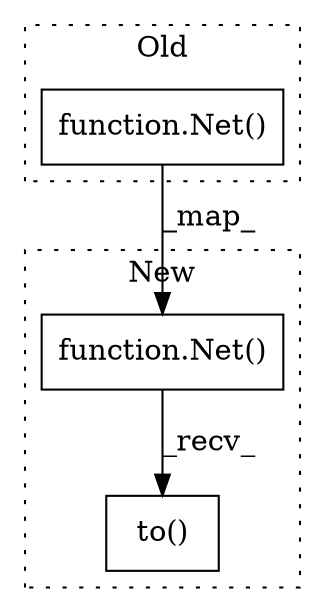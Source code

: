 digraph G {
subgraph cluster0 {
1 [label="function.Net()" a="75" s="459" l="5" shape="box"];
label = "Old";
style="dotted";
}
subgraph cluster1 {
2 [label="function.Net()" a="75" s="544" l="5" shape="box"];
3 [label="to()" a="75" s="544,559" l="9,1" shape="box"];
label = "New";
style="dotted";
}
1 -> 2 [label="_map_"];
2 -> 3 [label="_recv_"];
}